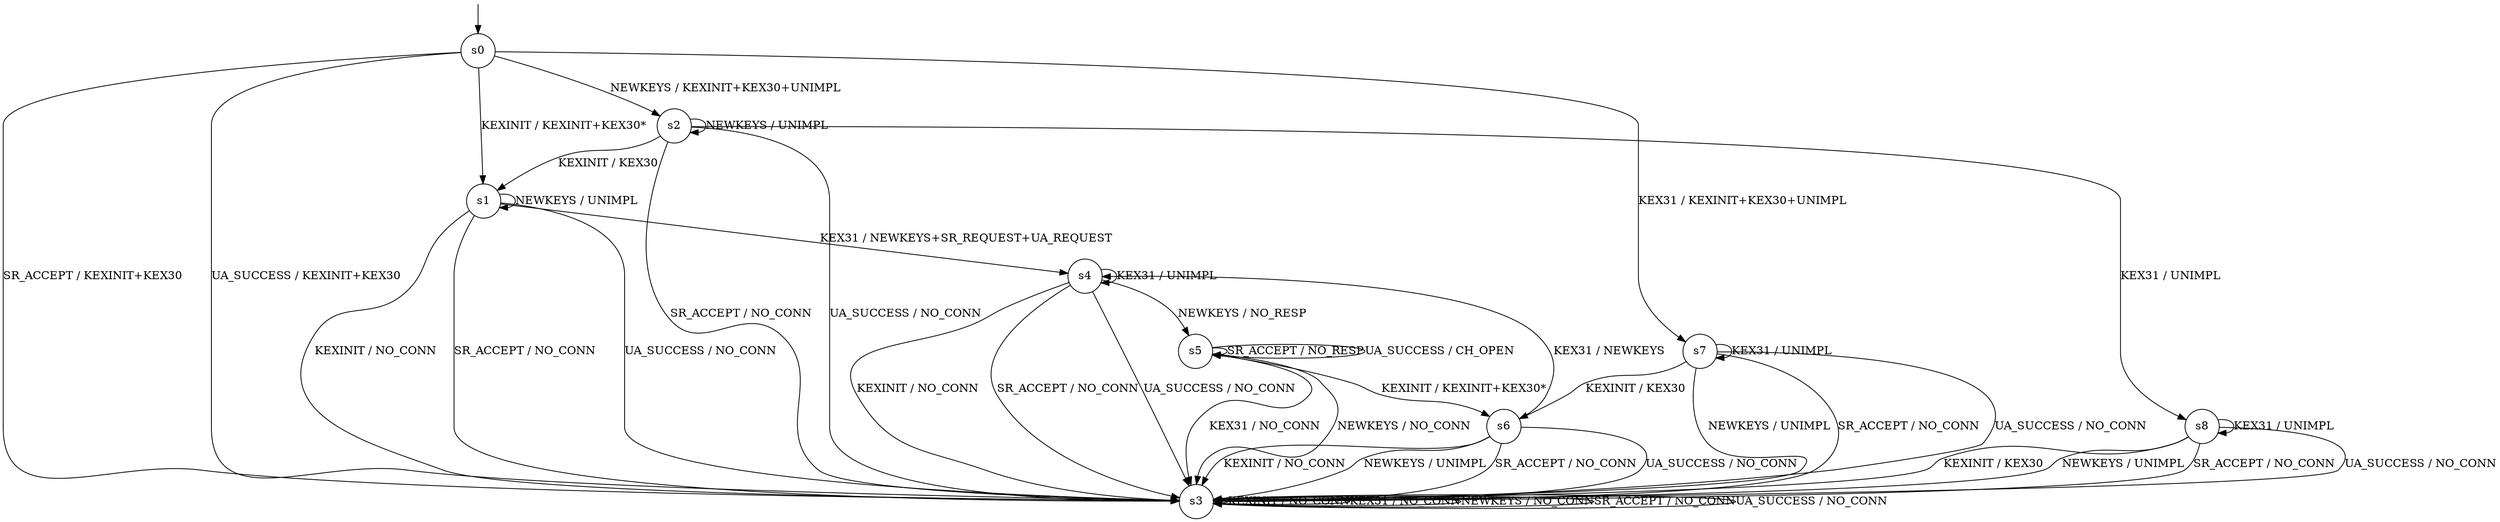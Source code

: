 digraph g {

	s0 [shape="circle" label="s0"];
	s1 [shape="circle" label="s1"];
	s2 [shape="circle" label="s2"];
	s3 [shape="circle" label="s3"];
	s4 [shape="circle" label="s4"];
	s5 [shape="circle" label="s5"];
	s6 [shape="circle" label="s6"];
	s7 [shape="circle" label="s7"];
	s8 [shape="circle" label="s8"];
	s0 -> s1 [label="KEXINIT / KEXINIT+KEX30*"];
	s0 -> s7 [label="KEX31 / KEXINIT+KEX30+UNIMPL"];
	s0 -> s2 [label="NEWKEYS / KEXINIT+KEX30+UNIMPL"];
	s0 -> s3 [label="SR_ACCEPT / KEXINIT+KEX30"];
	s0 -> s3 [label="UA_SUCCESS / KEXINIT+KEX30"];
	s1 -> s3 [label="KEXINIT / NO_CONN"];
	s1 -> s4 [label="KEX31 / NEWKEYS+SR_REQUEST+UA_REQUEST"];
	s1 -> s1 [label="NEWKEYS / UNIMPL"];
	s1 -> s3 [label="SR_ACCEPT / NO_CONN"];
	s1 -> s3 [label="UA_SUCCESS / NO_CONN"];
	s2 -> s1 [label="KEXINIT / KEX30"];
	s2 -> s8 [label="KEX31 / UNIMPL"];
	s2 -> s2 [label="NEWKEYS / UNIMPL"];
	s2 -> s3 [label="SR_ACCEPT / NO_CONN"];
	s2 -> s3 [label="UA_SUCCESS / NO_CONN"];
	s3 -> s3 [label="KEXINIT / NO_CONN"];
	s3 -> s3 [label="KEX31 / NO_CONN"];
	s3 -> s3 [label="NEWKEYS / NO_CONN"];
	s3 -> s3 [label="SR_ACCEPT / NO_CONN"];
	s3 -> s3 [label="UA_SUCCESS / NO_CONN"];
	s4 -> s3 [label="KEXINIT / NO_CONN"];
	s4 -> s4 [label="KEX31 / UNIMPL"];
	s4 -> s5 [label="NEWKEYS / NO_RESP"];
	s4 -> s3 [label="SR_ACCEPT / NO_CONN"];
	s4 -> s3 [label="UA_SUCCESS / NO_CONN"];
	s5 -> s6 [label="KEXINIT / KEXINIT+KEX30*"];
	s5 -> s3 [label="KEX31 / NO_CONN"];
	s5 -> s3 [label="NEWKEYS / NO_CONN"];
	s5 -> s5 [label="SR_ACCEPT / NO_RESP"];
	s5 -> s5 [label="UA_SUCCESS / CH_OPEN"];
	s6 -> s3 [label="KEXINIT / NO_CONN"];
	s6 -> s4 [label="KEX31 / NEWKEYS"];
	s6 -> s3 [label="NEWKEYS / UNIMPL"];
	s6 -> s3 [label="SR_ACCEPT / NO_CONN"];
	s6 -> s3 [label="UA_SUCCESS / NO_CONN"];
	s7 -> s6 [label="KEXINIT / KEX30"];
	s7 -> s7 [label="KEX31 / UNIMPL"];
	s7 -> s3 [label="NEWKEYS / UNIMPL"];
	s7 -> s3 [label="SR_ACCEPT / NO_CONN"];
	s7 -> s3 [label="UA_SUCCESS / NO_CONN"];
	s8 -> s3 [label="KEXINIT / KEX30"];
	s8 -> s8 [label="KEX31 / UNIMPL"];
	s8 -> s3 [label="NEWKEYS / UNIMPL"];
	s8 -> s3 [label="SR_ACCEPT / NO_CONN"];
	s8 -> s3 [label="UA_SUCCESS / NO_CONN"];

__start0 [label="" shape="none" width="0" height="0"];
__start0 -> s0;

}

